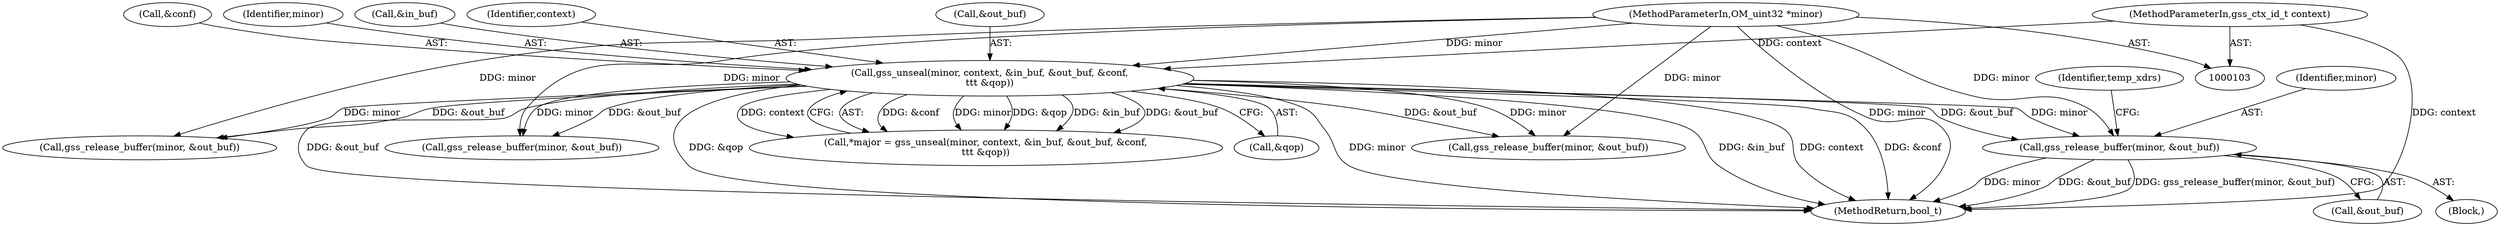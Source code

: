 digraph "0_krb5_a197e92349a4aa2141b5dff12e9dd44c2a2166e3_1@pointer" {
"1000246" [label="(Call,gss_release_buffer(minor, &out_buf))"];
"1000190" [label="(Call,gss_unseal(minor, context, &in_buf, &out_buf, &conf,\n\t\t\t &qop))"];
"1000105" [label="(MethodParameterIn,OM_uint32 *minor)"];
"1000106" [label="(MethodParameterIn,gss_ctx_id_t context)"];
"1000197" [label="(Call,&conf)"];
"1000288" [label="(Call,gss_release_buffer(minor, &out_buf))"];
"1000187" [label="(Call,*major = gss_unseal(minor, context, &in_buf, &out_buf, &conf,\n\t\t\t &qop))"];
"1000252" [label="(Identifier,temp_xdrs)"];
"1000266" [label="(Call,gss_release_buffer(minor, &out_buf))"];
"1000191" [label="(Identifier,minor)"];
"1000247" [label="(Identifier,minor)"];
"1000248" [label="(Call,&out_buf)"];
"1000246" [label="(Call,gss_release_buffer(minor, &out_buf))"];
"1000193" [label="(Call,&in_buf)"];
"1000308" [label="(MethodReturn,bool_t)"];
"1000192" [label="(Identifier,context)"];
"1000199" [label="(Call,&qop)"];
"1000195" [label="(Call,&out_buf)"];
"1000243" [label="(Block,)"];
"1000106" [label="(MethodParameterIn,gss_ctx_id_t context)"];
"1000190" [label="(Call,gss_unseal(minor, context, &in_buf, &out_buf, &conf,\n\t\t\t &qop))"];
"1000299" [label="(Call,gss_release_buffer(minor, &out_buf))"];
"1000105" [label="(MethodParameterIn,OM_uint32 *minor)"];
"1000246" -> "1000243"  [label="AST: "];
"1000246" -> "1000248"  [label="CFG: "];
"1000247" -> "1000246"  [label="AST: "];
"1000248" -> "1000246"  [label="AST: "];
"1000252" -> "1000246"  [label="CFG: "];
"1000246" -> "1000308"  [label="DDG: &out_buf"];
"1000246" -> "1000308"  [label="DDG: gss_release_buffer(minor, &out_buf)"];
"1000246" -> "1000308"  [label="DDG: minor"];
"1000190" -> "1000246"  [label="DDG: minor"];
"1000190" -> "1000246"  [label="DDG: &out_buf"];
"1000105" -> "1000246"  [label="DDG: minor"];
"1000190" -> "1000187"  [label="AST: "];
"1000190" -> "1000199"  [label="CFG: "];
"1000191" -> "1000190"  [label="AST: "];
"1000192" -> "1000190"  [label="AST: "];
"1000193" -> "1000190"  [label="AST: "];
"1000195" -> "1000190"  [label="AST: "];
"1000197" -> "1000190"  [label="AST: "];
"1000199" -> "1000190"  [label="AST: "];
"1000187" -> "1000190"  [label="CFG: "];
"1000190" -> "1000308"  [label="DDG: &out_buf"];
"1000190" -> "1000308"  [label="DDG: minor"];
"1000190" -> "1000308"  [label="DDG: &conf"];
"1000190" -> "1000308"  [label="DDG: &qop"];
"1000190" -> "1000308"  [label="DDG: &in_buf"];
"1000190" -> "1000308"  [label="DDG: context"];
"1000190" -> "1000187"  [label="DDG: &conf"];
"1000190" -> "1000187"  [label="DDG: minor"];
"1000190" -> "1000187"  [label="DDG: &qop"];
"1000190" -> "1000187"  [label="DDG: &in_buf"];
"1000190" -> "1000187"  [label="DDG: &out_buf"];
"1000190" -> "1000187"  [label="DDG: context"];
"1000105" -> "1000190"  [label="DDG: minor"];
"1000106" -> "1000190"  [label="DDG: context"];
"1000190" -> "1000266"  [label="DDG: minor"];
"1000190" -> "1000266"  [label="DDG: &out_buf"];
"1000190" -> "1000288"  [label="DDG: minor"];
"1000190" -> "1000288"  [label="DDG: &out_buf"];
"1000190" -> "1000299"  [label="DDG: minor"];
"1000190" -> "1000299"  [label="DDG: &out_buf"];
"1000105" -> "1000103"  [label="AST: "];
"1000105" -> "1000308"  [label="DDG: minor"];
"1000105" -> "1000266"  [label="DDG: minor"];
"1000105" -> "1000288"  [label="DDG: minor"];
"1000105" -> "1000299"  [label="DDG: minor"];
"1000106" -> "1000103"  [label="AST: "];
"1000106" -> "1000308"  [label="DDG: context"];
}
